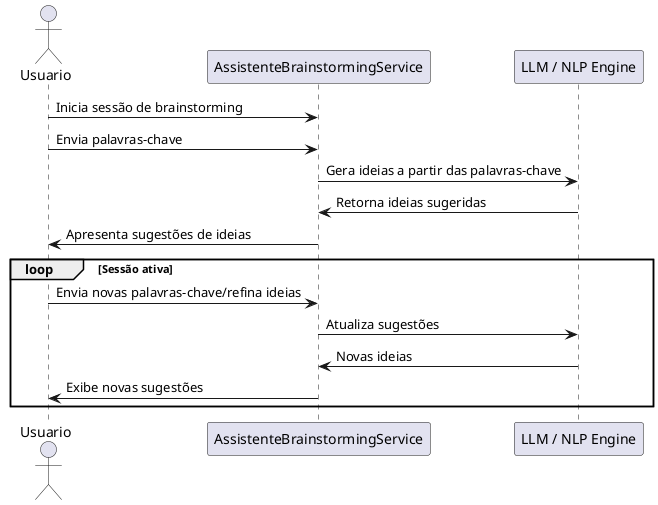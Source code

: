 @startuml
actor Usuario
participant "AssistenteBrainstormingService"
participant "LLM / NLP Engine"

Usuario -> AssistenteBrainstormingService : Inicia sessão de brainstorming
Usuario -> AssistenteBrainstormingService : Envia palavras-chave
AssistenteBrainstormingService -> "LLM / NLP Engine" : Gera ideias a partir das palavras-chave
"LLM / NLP Engine" -> AssistenteBrainstormingService : Retorna ideias sugeridas
AssistenteBrainstormingService -> Usuario : Apresenta sugestões de ideias
loop Sessão ativa
    Usuario -> AssistenteBrainstormingService : Envia novas palavras-chave/refina ideias
    AssistenteBrainstormingService -> "LLM / NLP Engine" : Atualiza sugestões
    "LLM / NLP Engine" -> AssistenteBrainstormingService : Novas ideias
    AssistenteBrainstormingService -> Usuario : Exibe novas sugestões
end
@enduml
